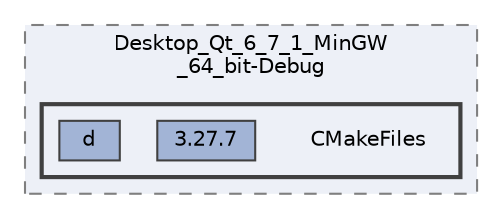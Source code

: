 digraph "CMakeFiles"
{
 // LATEX_PDF_SIZE
  bgcolor="transparent";
  edge [fontname=Helvetica,fontsize=10,labelfontname=Helvetica,labelfontsize=10];
  node [fontname=Helvetica,fontsize=10,shape=box,height=0.2,width=0.4];
  compound=true
  subgraph clusterdir_df4e07cea54c3aa5bea0bd377454449b {
    graph [ bgcolor="#edf0f7", pencolor="grey50", label="Desktop_Qt_6_7_1_MinGW\l_64_bit-Debug", fontname=Helvetica,fontsize=10 style="filled,dashed", URL="dir_df4e07cea54c3aa5bea0bd377454449b.html",tooltip=""]
  subgraph clusterdir_c9852e267ce71c76035c438c69813f8e {
    graph [ bgcolor="#edf0f7", pencolor="grey25", label="", fontname=Helvetica,fontsize=10 style="filled,bold", URL="dir_c9852e267ce71c76035c438c69813f8e.html",tooltip=""]
    dir_c9852e267ce71c76035c438c69813f8e [shape=plaintext, label="CMakeFiles"];
  dir_e16e69ae68e9a72bca30b442073063a7 [label="3.27.7", fillcolor="#a2b4d6", color="grey25", style="filled", URL="dir_e16e69ae68e9a72bca30b442073063a7.html",tooltip=""];
  dir_f9b859b14c88b21e120a42c226979f7b [label="d", fillcolor="#a2b4d6", color="grey25", style="filled", URL="dir_f9b859b14c88b21e120a42c226979f7b.html",tooltip=""];
  }
  }
}
